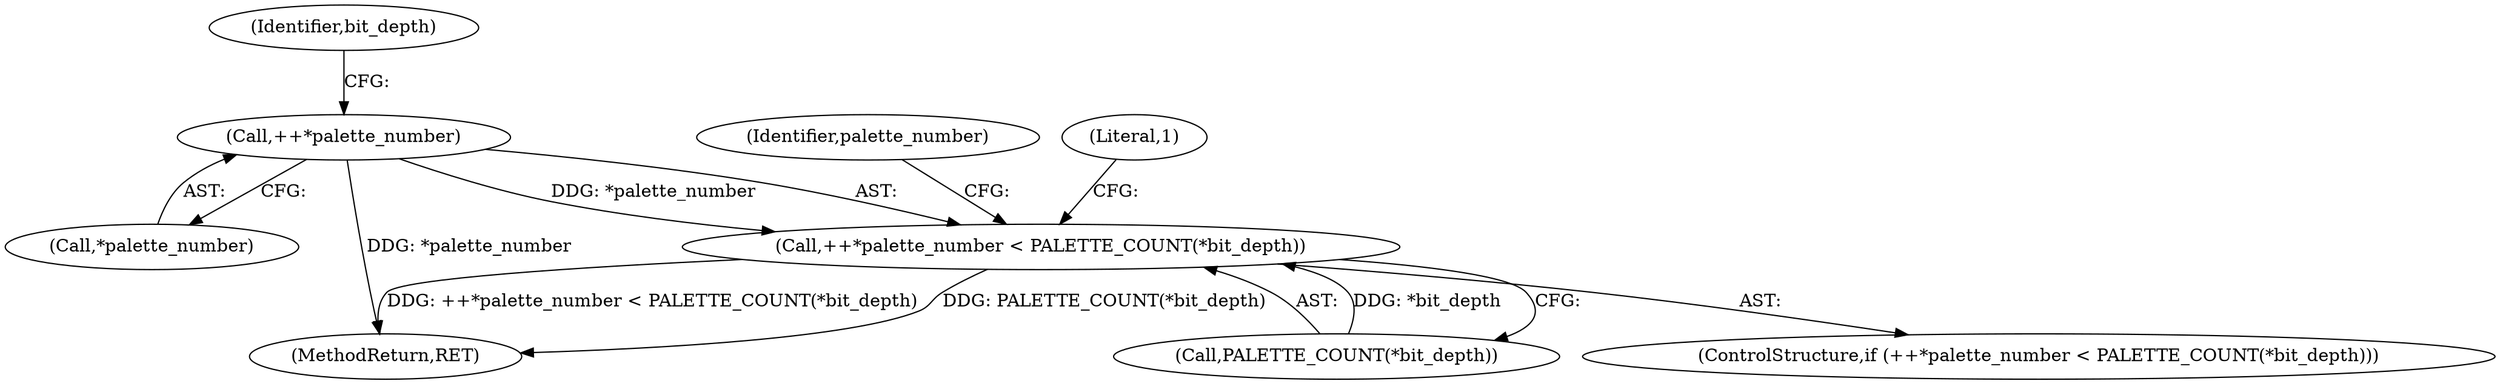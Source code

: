 digraph "1_Android_9d4853418ab2f754c2b63e091c29c5529b8b86ca_106@pointer" {
"1000144" [label="(Call,++*palette_number)"];
"1000143" [label="(Call,++*palette_number < PALETTE_COUNT(*bit_depth))"];
"1000154" [label="(Identifier,palette_number)"];
"1000145" [label="(Call,*palette_number)"];
"1000149" [label="(Identifier,bit_depth)"];
"1000151" [label="(Literal,1)"];
"1000142" [label="(ControlStructure,if (++*palette_number < PALETTE_COUNT(*bit_depth)))"];
"1000143" [label="(Call,++*palette_number < PALETTE_COUNT(*bit_depth))"];
"1000218" [label="(MethodReturn,RET)"];
"1000147" [label="(Call,PALETTE_COUNT(*bit_depth))"];
"1000144" [label="(Call,++*palette_number)"];
"1000144" -> "1000143"  [label="AST: "];
"1000144" -> "1000145"  [label="CFG: "];
"1000145" -> "1000144"  [label="AST: "];
"1000149" -> "1000144"  [label="CFG: "];
"1000144" -> "1000218"  [label="DDG: *palette_number"];
"1000144" -> "1000143"  [label="DDG: *palette_number"];
"1000143" -> "1000142"  [label="AST: "];
"1000143" -> "1000147"  [label="CFG: "];
"1000147" -> "1000143"  [label="AST: "];
"1000151" -> "1000143"  [label="CFG: "];
"1000154" -> "1000143"  [label="CFG: "];
"1000143" -> "1000218"  [label="DDG: ++*palette_number < PALETTE_COUNT(*bit_depth)"];
"1000143" -> "1000218"  [label="DDG: PALETTE_COUNT(*bit_depth)"];
"1000147" -> "1000143"  [label="DDG: *bit_depth"];
}
